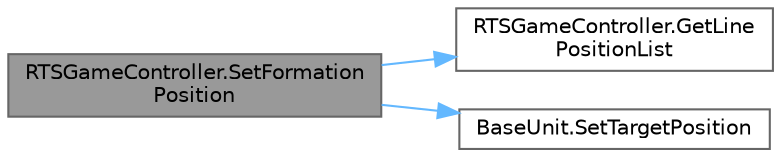 digraph "RTSGameController.SetFormationPosition"
{
 // LATEX_PDF_SIZE
  bgcolor="transparent";
  edge [fontname=Helvetica,fontsize=10,labelfontname=Helvetica,labelfontsize=10];
  node [fontname=Helvetica,fontsize=10,shape=box,height=0.2,width=0.4];
  rankdir="LR";
  Node1 [label="RTSGameController.SetFormation\lPosition",height=0.2,width=0.4,color="gray40", fillcolor="grey60", style="filled", fontcolor="black",tooltip=" "];
  Node1 -> Node2 [color="steelblue1",style="solid"];
  Node2 [label="RTSGameController.GetLine\lPositionList",height=0.2,width=0.4,color="grey40", fillcolor="white", style="filled",URL="$class_r_t_s_game_controller.html#adad534c012cc53d327b9b4a46e94cc75",tooltip=" "];
  Node1 -> Node3 [color="steelblue1",style="solid"];
  Node3 [label="BaseUnit.SetTargetPosition",height=0.2,width=0.4,color="grey40", fillcolor="white", style="filled",URL="$class_base_unit.html#a5444c924c7be68b4d0ee5ba3396219f4",tooltip=" "];
}
